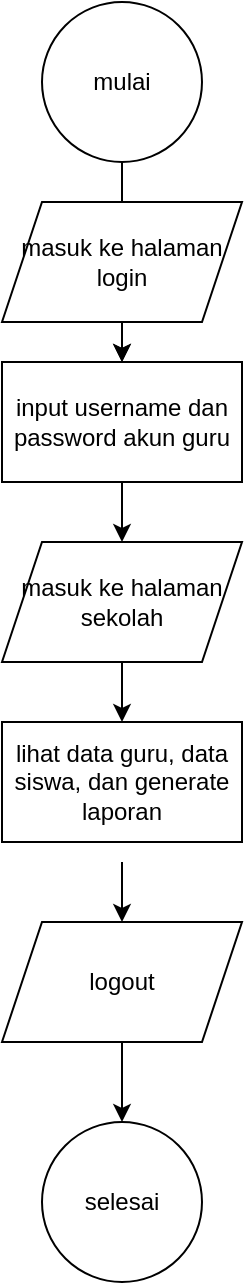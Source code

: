 <mxfile version="13.9.9" type="device"><diagram name="Page-1" id="7l95DU_dgVZ0a8F8OMNc"><mxGraphModel dx="1086" dy="798" grid="1" gridSize="10" guides="1" tooltips="1" connect="1" arrows="1" fold="1" page="1" pageScale="1" pageWidth="850" pageHeight="1100" math="0" shadow="0"><root><mxCell id="0"/><mxCell id="1" parent="0"/><mxCell id="tl2fi3kD3q8Mc8Y2n8wf-19" value="" style="edgeStyle=orthogonalEdgeStyle;rounded=0;orthogonalLoop=1;jettySize=auto;html=1;" parent="1" source="tl2fi3kD3q8Mc8Y2n8wf-1" edge="1"><mxGeometry relative="1" as="geometry"><mxPoint x="400" y="240" as="targetPoint"/></mxGeometry></mxCell><mxCell id="tl2fi3kD3q8Mc8Y2n8wf-1" value="mulai" style="ellipse;whiteSpace=wrap;html=1;aspect=fixed;" parent="1" vertex="1"><mxGeometry x="360" y="60" width="80" height="80" as="geometry"/></mxCell><mxCell id="tl2fi3kD3q8Mc8Y2n8wf-8" value="" style="edgeStyle=orthogonalEdgeStyle;rounded=0;orthogonalLoop=1;jettySize=auto;html=1;" parent="1" source="tl2fi3kD3q8Mc8Y2n8wf-2" edge="1"><mxGeometry relative="1" as="geometry"><mxPoint x="400" y="240" as="targetPoint"/></mxGeometry></mxCell><mxCell id="tl2fi3kD3q8Mc8Y2n8wf-2" value="masuk ke halaman login" style="shape=parallelogram;perimeter=parallelogramPerimeter;whiteSpace=wrap;html=1;fixedSize=1;" parent="1" vertex="1"><mxGeometry x="340" y="160" width="120" height="60" as="geometry"/></mxCell><mxCell id="tl2fi3kD3q8Mc8Y2n8wf-26" value="" style="edgeStyle=orthogonalEdgeStyle;rounded=0;orthogonalLoop=1;jettySize=auto;html=1;" parent="1" source="tl2fi3kD3q8Mc8Y2n8wf-6" target="tl2fi3kD3q8Mc8Y2n8wf-25" edge="1"><mxGeometry relative="1" as="geometry"/></mxCell><mxCell id="tl2fi3kD3q8Mc8Y2n8wf-6" value="input username dan password akun guru" style="rounded=0;whiteSpace=wrap;html=1;" parent="1" vertex="1"><mxGeometry x="340" y="240" width="120" height="60" as="geometry"/></mxCell><mxCell id="tl2fi3kD3q8Mc8Y2n8wf-16" value="" style="edgeStyle=orthogonalEdgeStyle;rounded=0;orthogonalLoop=1;jettySize=auto;html=1;" parent="1" edge="1"><mxGeometry relative="1" as="geometry"><mxPoint x="400" y="490" as="sourcePoint"/><mxPoint x="400" y="520" as="targetPoint"/></mxGeometry></mxCell><mxCell id="tl2fi3kD3q8Mc8Y2n8wf-22" value="" style="edgeStyle=orthogonalEdgeStyle;rounded=0;orthogonalLoop=1;jettySize=auto;html=1;" parent="1" source="tl2fi3kD3q8Mc8Y2n8wf-20" target="tl2fi3kD3q8Mc8Y2n8wf-21" edge="1"><mxGeometry relative="1" as="geometry"/></mxCell><mxCell id="tl2fi3kD3q8Mc8Y2n8wf-20" value="logout" style="shape=parallelogram;perimeter=parallelogramPerimeter;whiteSpace=wrap;html=1;fixedSize=1;" parent="1" vertex="1"><mxGeometry x="340" y="520" width="120" height="60" as="geometry"/></mxCell><mxCell id="tl2fi3kD3q8Mc8Y2n8wf-21" value="selesai" style="ellipse;whiteSpace=wrap;html=1;aspect=fixed;" parent="1" vertex="1"><mxGeometry x="360" y="620" width="80" height="80" as="geometry"/></mxCell><mxCell id="tl2fi3kD3q8Mc8Y2n8wf-29" value="" style="edgeStyle=orthogonalEdgeStyle;rounded=0;orthogonalLoop=1;jettySize=auto;html=1;" parent="1" source="tl2fi3kD3q8Mc8Y2n8wf-25" target="tl2fi3kD3q8Mc8Y2n8wf-28" edge="1"><mxGeometry relative="1" as="geometry"/></mxCell><mxCell id="tl2fi3kD3q8Mc8Y2n8wf-25" value="masuk ke halaman sekolah" style="shape=parallelogram;perimeter=parallelogramPerimeter;whiteSpace=wrap;html=1;fixedSize=1;" parent="1" vertex="1"><mxGeometry x="340" y="330" width="120" height="60" as="geometry"/></mxCell><mxCell id="tl2fi3kD3q8Mc8Y2n8wf-28" value="lihat data guru, data siswa, dan generate laporan" style="rounded=0;whiteSpace=wrap;html=1;" parent="1" vertex="1"><mxGeometry x="340" y="420" width="120" height="60" as="geometry"/></mxCell></root></mxGraphModel></diagram></mxfile>